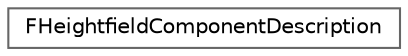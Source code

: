 digraph "Graphical Class Hierarchy"
{
 // INTERACTIVE_SVG=YES
 // LATEX_PDF_SIZE
  bgcolor="transparent";
  edge [fontname=Helvetica,fontsize=10,labelfontname=Helvetica,labelfontsize=10];
  node [fontname=Helvetica,fontsize=10,shape=box,height=0.2,width=0.4];
  rankdir="LR";
  Node0 [id="Node000000",label="FHeightfieldComponentDescription",height=0.2,width=0.4,color="grey40", fillcolor="white", style="filled",URL="$de/d05/classFHeightfieldComponentDescription.html",tooltip="Information about a heightfield gathered by the renderer for heightfield lighting."];
}
